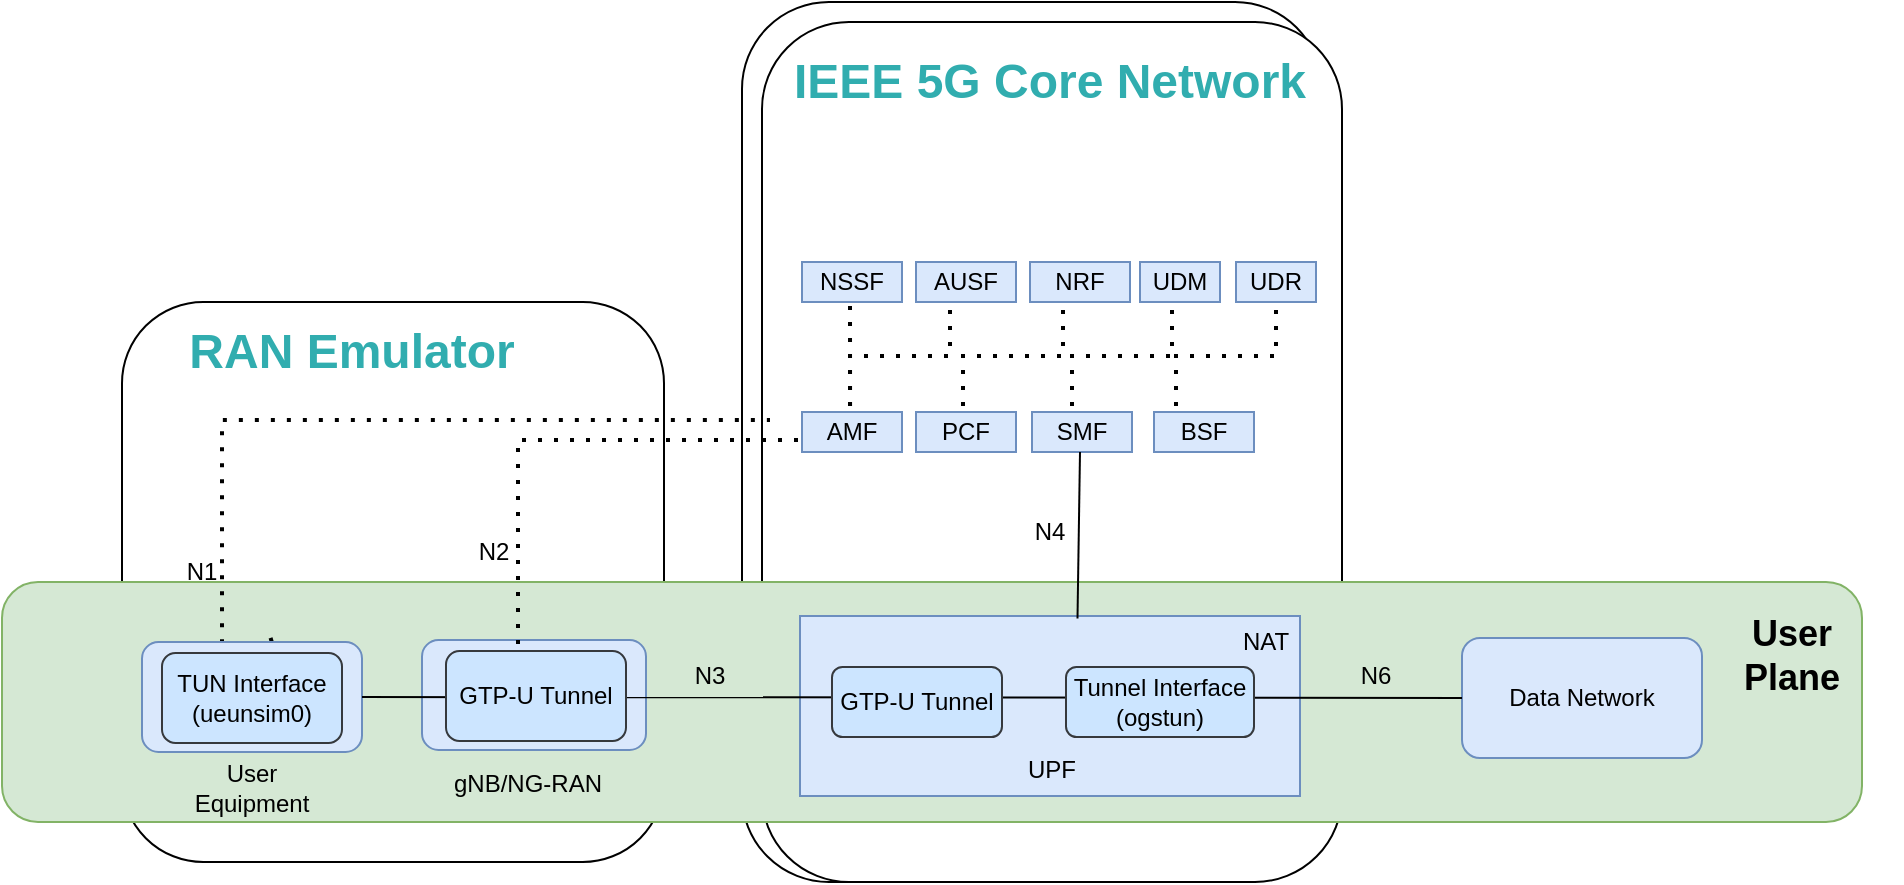 <mxfile version="23.1.4" type="github">
  <diagram id="DaWOHsvKmhR_BfApqOc1" name="Page-1">
    <mxGraphModel dx="1581" dy="654" grid="1" gridSize="10" guides="1" tooltips="1" connect="1" arrows="1" fold="1" page="1" pageScale="1" pageWidth="850" pageHeight="1100" math="0" shadow="0">
      <root>
        <mxCell id="0" />
        <mxCell id="1" parent="0" />
        <mxCell id="2uqyaLcI7hgoTsQ_Ezit-1" value="" style="rounded=1;whiteSpace=wrap;html=1;" parent="1" vertex="1">
          <mxGeometry x="380" y="90" width="290" height="440" as="geometry" />
        </mxCell>
        <mxCell id="2uqyaLcI7hgoTsQ_Ezit-2" value="" style="rounded=1;whiteSpace=wrap;html=1;" parent="1" vertex="1">
          <mxGeometry x="390" y="100" width="290" height="430" as="geometry" />
        </mxCell>
        <mxCell id="2uqyaLcI7hgoTsQ_Ezit-31" value="" style="rounded=1;whiteSpace=wrap;html=1;" parent="1" vertex="1">
          <mxGeometry x="70" y="240" width="271" height="280" as="geometry" />
        </mxCell>
        <mxCell id="2uqyaLcI7hgoTsQ_Ezit-43" value="" style="rounded=1;whiteSpace=wrap;html=1;fillColor=#d5e8d4;strokeColor=#82b366;" parent="1" vertex="1">
          <mxGeometry x="10" y="380" width="930" height="120" as="geometry" />
        </mxCell>
        <mxCell id="mDCpb_AQrCcXfYYrxteN-9" value="" style="rounded=1;whiteSpace=wrap;html=1;fillColor=#dae8fc;strokeColor=#6c8ebf;" vertex="1" parent="1">
          <mxGeometry x="220" y="409" width="112" height="55" as="geometry" />
        </mxCell>
        <mxCell id="2uqyaLcI7hgoTsQ_Ezit-6" value="NSSF" style="rounded=0;whiteSpace=wrap;html=1;fillColor=#dae8fc;strokeColor=#6c8ebf;" parent="1" vertex="1">
          <mxGeometry x="410" y="220" width="50" height="20" as="geometry" />
        </mxCell>
        <mxCell id="2uqyaLcI7hgoTsQ_Ezit-8" value="AUSF" style="rounded=0;whiteSpace=wrap;html=1;fillColor=#dae8fc;strokeColor=#6c8ebf;" parent="1" vertex="1">
          <mxGeometry x="467" y="220" width="50" height="20" as="geometry" />
        </mxCell>
        <mxCell id="2uqyaLcI7hgoTsQ_Ezit-9" value="NRF" style="rounded=0;whiteSpace=wrap;html=1;fillColor=#dae8fc;strokeColor=#6c8ebf;" parent="1" vertex="1">
          <mxGeometry x="524" y="220" width="50" height="20" as="geometry" />
        </mxCell>
        <mxCell id="2uqyaLcI7hgoTsQ_Ezit-10" value="UDM" style="rounded=0;whiteSpace=wrap;html=1;fillColor=#dae8fc;strokeColor=#6c8ebf;" parent="1" vertex="1">
          <mxGeometry x="579" y="220" width="40" height="20" as="geometry" />
        </mxCell>
        <mxCell id="2uqyaLcI7hgoTsQ_Ezit-11" value="UDR" style="rounded=0;whiteSpace=wrap;html=1;fillColor=#dae8fc;strokeColor=#6c8ebf;" parent="1" vertex="1">
          <mxGeometry x="627" y="220" width="40" height="20" as="geometry" />
        </mxCell>
        <mxCell id="2uqyaLcI7hgoTsQ_Ezit-12" value="AMF" style="rounded=0;whiteSpace=wrap;html=1;fillColor=#dae8fc;strokeColor=#6c8ebf;" parent="1" vertex="1">
          <mxGeometry x="410" y="295" width="50" height="20" as="geometry" />
        </mxCell>
        <mxCell id="2uqyaLcI7hgoTsQ_Ezit-13" value="SMF" style="rounded=0;whiteSpace=wrap;html=1;fillColor=#dae8fc;strokeColor=#6c8ebf;" parent="1" vertex="1">
          <mxGeometry x="525" y="295" width="50" height="20" as="geometry" />
        </mxCell>
        <mxCell id="2uqyaLcI7hgoTsQ_Ezit-14" value="BSF" style="rounded=0;whiteSpace=wrap;html=1;fillColor=#dae8fc;strokeColor=#6c8ebf;" parent="1" vertex="1">
          <mxGeometry x="586" y="295" width="50" height="20" as="geometry" />
        </mxCell>
        <mxCell id="2uqyaLcI7hgoTsQ_Ezit-15" value="" style="endArrow=none;dashed=1;html=1;dashPattern=1 3;strokeWidth=2;rounded=0;exitX=0.207;exitY=0.468;exitDx=0;exitDy=0;exitPerimeter=0;" parent="1" edge="1">
          <mxGeometry width="50" height="50" relative="1" as="geometry">
            <mxPoint x="434.03" y="291.96" as="sourcePoint" />
            <mxPoint x="434" y="242" as="targetPoint" />
          </mxGeometry>
        </mxCell>
        <mxCell id="2uqyaLcI7hgoTsQ_Ezit-18" value="" style="endArrow=none;dashed=1;html=1;dashPattern=1 3;strokeWidth=2;rounded=0;edgeStyle=elbowEdgeStyle;elbow=vertical;" parent="1" edge="1">
          <mxGeometry width="50" height="50" relative="1" as="geometry">
            <mxPoint x="545" y="292" as="sourcePoint" />
            <mxPoint x="595" y="242" as="targetPoint" />
          </mxGeometry>
        </mxCell>
        <mxCell id="2uqyaLcI7hgoTsQ_Ezit-19" value="" style="endArrow=none;dashed=1;html=1;dashPattern=1 3;strokeWidth=2;rounded=0;edgeStyle=elbowEdgeStyle;elbow=vertical;" parent="1" edge="1">
          <mxGeometry width="50" height="50" relative="1" as="geometry">
            <mxPoint x="597" y="292" as="sourcePoint" />
            <mxPoint x="647" y="242" as="targetPoint" />
          </mxGeometry>
        </mxCell>
        <mxCell id="2uqyaLcI7hgoTsQ_Ezit-20" value="" style="endArrow=none;dashed=1;html=1;dashPattern=1 3;strokeWidth=2;rounded=0;edgeStyle=elbowEdgeStyle;elbow=vertical;" parent="1" edge="1">
          <mxGeometry width="50" height="50" relative="1" as="geometry">
            <mxPoint x="434" y="292" as="sourcePoint" />
            <mxPoint x="484" y="242" as="targetPoint" />
          </mxGeometry>
        </mxCell>
        <mxCell id="2uqyaLcI7hgoTsQ_Ezit-21" value="" style="endArrow=none;dashed=1;html=1;dashPattern=1 3;strokeWidth=2;rounded=0;edgeStyle=elbowEdgeStyle;elbow=vertical;" parent="1" edge="1">
          <mxGeometry width="50" height="50" relative="1" as="geometry">
            <mxPoint x="490.5" y="292" as="sourcePoint" />
            <mxPoint x="540.5" y="242" as="targetPoint" />
          </mxGeometry>
        </mxCell>
        <mxCell id="2uqyaLcI7hgoTsQ_Ezit-22" value="PCF" style="rounded=0;whiteSpace=wrap;html=1;fillColor=#dae8fc;strokeColor=#6c8ebf;" parent="1" vertex="1">
          <mxGeometry x="467" y="295" width="50" height="20" as="geometry" />
        </mxCell>
        <mxCell id="2uqyaLcI7hgoTsQ_Ezit-23" value="" style="rounded=0;whiteSpace=wrap;html=1;fillColor=#dae8fc;strokeColor=#6c8ebf;" parent="1" vertex="1">
          <mxGeometry x="409" y="397" width="250" height="90" as="geometry" />
        </mxCell>
        <mxCell id="2uqyaLcI7hgoTsQ_Ezit-30" value="UPF" style="text;html=1;strokeColor=none;fillColor=none;align=center;verticalAlign=middle;whiteSpace=wrap;rounded=0;" parent="1" vertex="1">
          <mxGeometry x="505" y="459" width="60" height="30" as="geometry" />
        </mxCell>
        <mxCell id="2uqyaLcI7hgoTsQ_Ezit-39" value="User Equipment" style="text;html=1;strokeColor=none;fillColor=none;align=center;verticalAlign=middle;whiteSpace=wrap;rounded=0;" parent="1" vertex="1">
          <mxGeometry x="105" y="468" width="60" height="30" as="geometry" />
        </mxCell>
        <mxCell id="2uqyaLcI7hgoTsQ_Ezit-40" value="gNB/NG-RAN" style="text;html=1;strokeColor=none;fillColor=none;align=center;verticalAlign=middle;whiteSpace=wrap;rounded=0;" parent="1" vertex="1">
          <mxGeometry x="233.5" y="466" width="77.5" height="30" as="geometry" />
        </mxCell>
        <mxCell id="2uqyaLcI7hgoTsQ_Ezit-44" value="&lt;font style=&quot;font-size: 18px;&quot;&gt;&lt;b style=&quot;&quot;&gt;&lt;span style=&quot;&quot;&gt;User &lt;/span&gt;&lt;br&gt;&lt;font style=&quot;font-size: 18px;&quot;&gt;Plane&lt;/font&gt;&lt;/b&gt;&lt;/font&gt;" style="text;html=1;strokeColor=none;fillColor=none;align=center;verticalAlign=middle;whiteSpace=wrap;rounded=0;" parent="1" vertex="1">
          <mxGeometry x="850" y="380" width="110" height="73" as="geometry" />
        </mxCell>
        <mxCell id="2uqyaLcI7hgoTsQ_Ezit-45" value="Data Network" style="rounded=1;whiteSpace=wrap;html=1;fillColor=#dae8fc;strokeColor=#6c8ebf;" parent="1" vertex="1">
          <mxGeometry x="740" y="408" width="120" height="60" as="geometry" />
        </mxCell>
        <mxCell id="2uqyaLcI7hgoTsQ_Ezit-49" value="NAT" style="text;html=1;strokeColor=none;fillColor=none;align=center;verticalAlign=middle;whiteSpace=wrap;rounded=0;" parent="1" vertex="1">
          <mxGeometry x="612" y="395" width="60" height="30" as="geometry" />
        </mxCell>
        <mxCell id="2uqyaLcI7hgoTsQ_Ezit-50" value="N6" style="text;html=1;strokeColor=none;fillColor=none;align=center;verticalAlign=middle;whiteSpace=wrap;rounded=0;" parent="1" vertex="1">
          <mxGeometry x="667" y="412" width="60" height="30" as="geometry" />
        </mxCell>
        <mxCell id="2uqyaLcI7hgoTsQ_Ezit-52" value="N3" style="text;html=1;strokeColor=none;fillColor=none;align=center;verticalAlign=middle;whiteSpace=wrap;rounded=0;" parent="1" vertex="1">
          <mxGeometry x="334" y="412" width="60" height="30" as="geometry" />
        </mxCell>
        <mxCell id="2uqyaLcI7hgoTsQ_Ezit-57" value="" style="endArrow=none;dashed=1;html=1;dashPattern=1 3;strokeWidth=2;rounded=0;elbow=vertical;exitX=0.5;exitY=0;exitDx=0;exitDy=0;" parent="1" edge="1">
          <mxGeometry width="50" height="50" relative="1" as="geometry">
            <mxPoint x="268" y="411" as="sourcePoint" />
            <mxPoint x="412" y="309" as="targetPoint" />
            <Array as="points">
              <mxPoint x="268" y="309" />
            </Array>
          </mxGeometry>
        </mxCell>
        <mxCell id="2uqyaLcI7hgoTsQ_Ezit-58" value="" style="endArrow=none;dashed=1;html=1;dashPattern=1 3;strokeWidth=2;rounded=0;elbow=vertical;exitX=0.646;exitY=-0.04;exitDx=0;exitDy=0;exitPerimeter=0;" parent="1" edge="1">
          <mxGeometry width="50" height="50" relative="1" as="geometry">
            <mxPoint x="145.52" y="408.6" as="sourcePoint" />
            <mxPoint x="394" y="299.0" as="targetPoint" />
            <Array as="points">
              <mxPoint x="120" y="416" />
              <mxPoint x="120" y="386" />
              <mxPoint x="120" y="356" />
              <mxPoint x="120" y="299" />
            </Array>
          </mxGeometry>
        </mxCell>
        <mxCell id="2uqyaLcI7hgoTsQ_Ezit-34" value="" style="rounded=1;whiteSpace=wrap;html=1;fillColor=#dae8fc;strokeColor=#6c8ebf;" parent="1" vertex="1">
          <mxGeometry x="80" y="410" width="110" height="55" as="geometry" />
        </mxCell>
        <mxCell id="2uqyaLcI7hgoTsQ_Ezit-33" value="TUN Interface&lt;br&gt;(ueunsim0)" style="rounded=1;whiteSpace=wrap;html=1;fillColor=#cce5ff;strokeColor=#36393d;" parent="1" vertex="1">
          <mxGeometry x="90" y="415.5" width="90" height="45" as="geometry" />
        </mxCell>
        <mxCell id="2uqyaLcI7hgoTsQ_Ezit-60" value="N2" style="text;html=1;strokeColor=none;fillColor=none;align=center;verticalAlign=middle;whiteSpace=wrap;rounded=0;" parent="1" vertex="1">
          <mxGeometry x="226" y="350" width="60" height="30" as="geometry" />
        </mxCell>
        <mxCell id="2uqyaLcI7hgoTsQ_Ezit-61" value="N1" style="text;html=1;strokeColor=none;fillColor=none;align=center;verticalAlign=middle;whiteSpace=wrap;rounded=0;" parent="1" vertex="1">
          <mxGeometry x="80" y="360" width="60" height="30" as="geometry" />
        </mxCell>
        <mxCell id="2uqyaLcI7hgoTsQ_Ezit-67" value="" style="endArrow=none;html=1;rounded=0;fontSize=24;exitX=0.555;exitY=0.014;exitDx=0;exitDy=0;exitPerimeter=0;" parent="1" source="2uqyaLcI7hgoTsQ_Ezit-23" edge="1">
          <mxGeometry width="50" height="50" relative="1" as="geometry">
            <mxPoint x="499" y="365" as="sourcePoint" />
            <mxPoint x="549" y="315" as="targetPoint" />
          </mxGeometry>
        </mxCell>
        <mxCell id="2uqyaLcI7hgoTsQ_Ezit-68" value="N4" style="text;html=1;strokeColor=none;fillColor=none;align=center;verticalAlign=middle;whiteSpace=wrap;rounded=0;" parent="1" vertex="1">
          <mxGeometry x="504" y="340" width="60" height="30" as="geometry" />
        </mxCell>
        <mxCell id="4E6mrnvjxBhMzHGFy0Dg-1" value="" style="shape=image;verticalLabelPosition=bottom;labelBackgroundColor=default;verticalAlign=top;aspect=fixed;imageAspect=0;image=https://logolook.net/wp-content/uploads/2022/06/Kubernetes-Logo-2048x1152.png;" parent="1" vertex="1">
          <mxGeometry x="574" y="150" width="76" height="42.75" as="geometry" />
        </mxCell>
        <mxCell id="4E6mrnvjxBhMzHGFy0Dg-2" value="&lt;b&gt;&lt;font color=&quot;#31adaf&quot; style=&quot;font-size: 24px;&quot;&gt;IEEE 5G Core Network&lt;/font&gt;&lt;/b&gt;" style="text;html=1;strokeColor=none;fillColor=none;align=center;verticalAlign=middle;whiteSpace=wrap;rounded=0;" parent="1" vertex="1">
          <mxGeometry x="394" y="130" width="280" as="geometry" />
        </mxCell>
        <mxCell id="4E6mrnvjxBhMzHGFy0Dg-4" value="&lt;font color=&quot;#31adaf&quot; style=&quot;font-size: 24px;&quot;&gt;&lt;b&gt;RAN Emulator&lt;/b&gt;&lt;/font&gt;" style="text;html=1;strokeColor=none;fillColor=none;align=center;verticalAlign=middle;whiteSpace=wrap;rounded=0;" parent="1" vertex="1">
          <mxGeometry x="90" y="250" width="190" height="30" as="geometry" />
        </mxCell>
        <mxCell id="mDCpb_AQrCcXfYYrxteN-7" value="" style="endArrow=none;html=1;rounded=0;entryX=0;entryY=0.5;entryDx=0;entryDy=0;exitX=1;exitY=0.5;exitDx=0;exitDy=0;" edge="1" parent="1" source="2uqyaLcI7hgoTsQ_Ezit-34" target="2uqyaLcI7hgoTsQ_Ezit-45">
          <mxGeometry width="50" height="50" relative="1" as="geometry">
            <mxPoint x="550" y="440" as="sourcePoint" />
            <mxPoint x="600" y="390" as="targetPoint" />
          </mxGeometry>
        </mxCell>
        <mxCell id="2uqyaLcI7hgoTsQ_Ezit-24" value="GTP-U Tunnel" style="rounded=1;whiteSpace=wrap;html=1;fillColor=#cce5ff;strokeColor=#36393d;" parent="1" vertex="1">
          <mxGeometry x="425" y="422.5" width="85" height="35" as="geometry" />
        </mxCell>
        <mxCell id="2uqyaLcI7hgoTsQ_Ezit-25" value="Tunnel Interface&lt;br&gt;(ogstun)" style="rounded=1;whiteSpace=wrap;html=1;fillColor=#cce5ff;strokeColor=#36393d;" parent="1" vertex="1">
          <mxGeometry x="542" y="422.5" width="94" height="35" as="geometry" />
        </mxCell>
        <mxCell id="mDCpb_AQrCcXfYYrxteN-10" value="GTP-U Tunnel" style="rounded=1;whiteSpace=wrap;html=1;fillColor=#cce5ff;strokeColor=#36393d;" vertex="1" parent="1">
          <mxGeometry x="232" y="414.5" width="90" height="45" as="geometry" />
        </mxCell>
      </root>
    </mxGraphModel>
  </diagram>
</mxfile>
